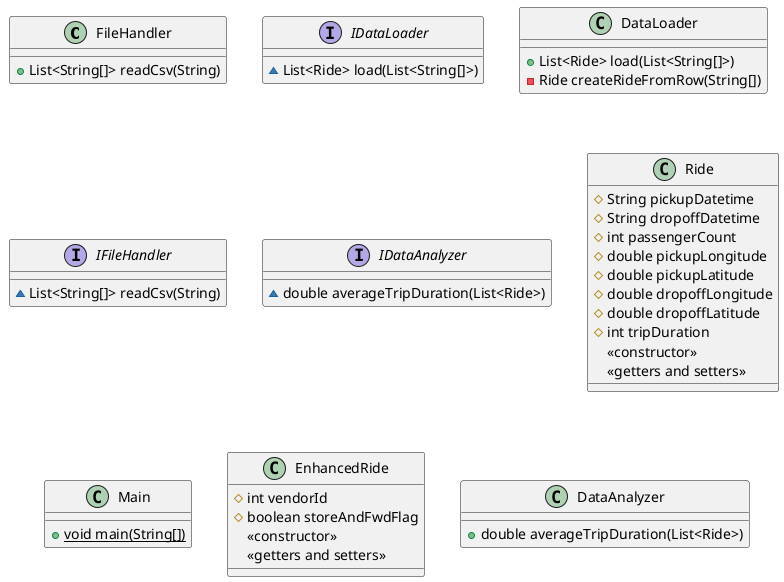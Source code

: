 @startuml
class FileHandler {
+ List<String[]> readCsv(String)
}

interface IDataLoader {
~ List<Ride> load(List<String[]>)
}

class DataLoader {
+ List<Ride> load(List<String[]>)
- Ride createRideFromRow(String[])
}

interface IFileHandler {
~ List<String[]> readCsv(String)
}

interface IDataAnalyzer {
~ double averageTripDuration(List<Ride>)
}

class Ride {
# String pickupDatetime
# String dropoffDatetime
# int passengerCount
# double pickupLongitude
# double pickupLatitude
# double dropoffLongitude
# double dropoffLatitude
# int tripDuration
<<constructor>>
<<getters and setters>>
}

class Main {
+ {static} void main(String[])
}

class EnhancedRide {
# int vendorId
# boolean storeAndFwdFlag
<<constructor>>
<<getters and setters>>
}

class DataAnalyzer {
+ double averageTripDuration(List<Ride>)
}

@enduml